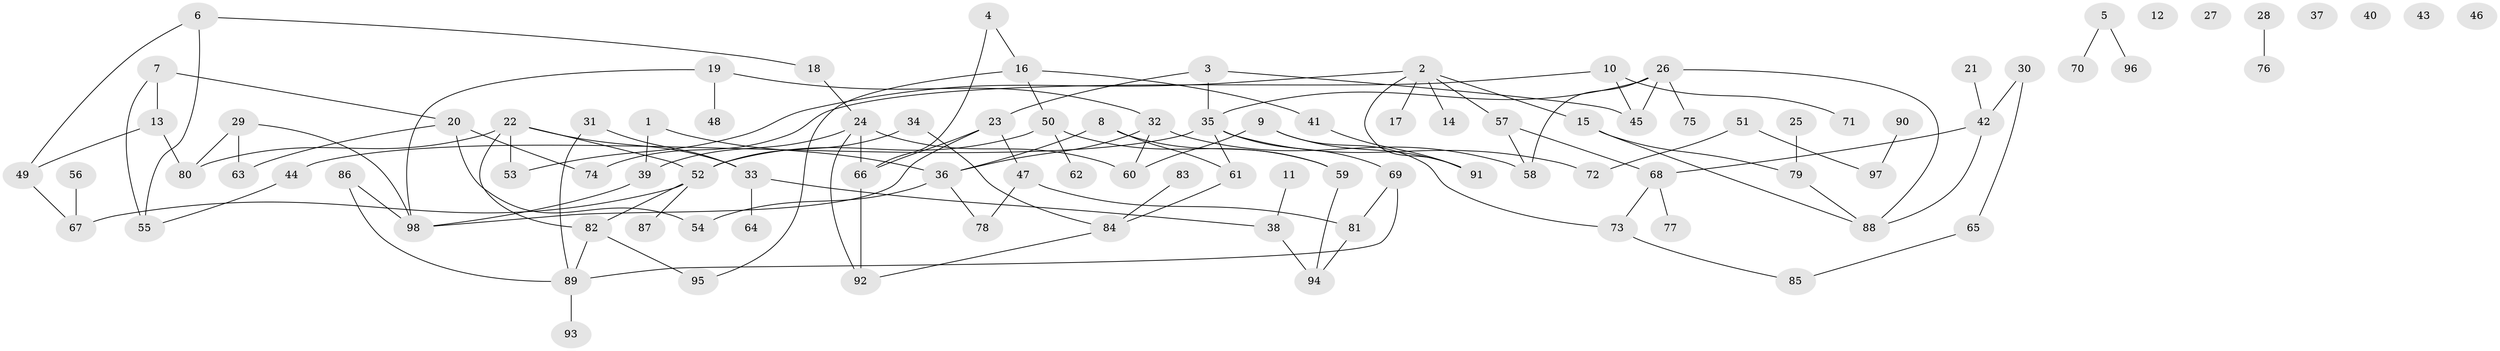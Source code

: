 // coarse degree distribution, {0: 0.20512820512820512, 1: 0.23076923076923078, 2: 0.15384615384615385, 3: 0.15384615384615385, 5: 0.1282051282051282, 6: 0.07692307692307693, 8: 0.02564102564102564, 4: 0.02564102564102564}
// Generated by graph-tools (version 1.1) at 2025/42/03/04/25 21:42:22]
// undirected, 98 vertices, 124 edges
graph export_dot {
graph [start="1"]
  node [color=gray90,style=filled];
  1;
  2;
  3;
  4;
  5;
  6;
  7;
  8;
  9;
  10;
  11;
  12;
  13;
  14;
  15;
  16;
  17;
  18;
  19;
  20;
  21;
  22;
  23;
  24;
  25;
  26;
  27;
  28;
  29;
  30;
  31;
  32;
  33;
  34;
  35;
  36;
  37;
  38;
  39;
  40;
  41;
  42;
  43;
  44;
  45;
  46;
  47;
  48;
  49;
  50;
  51;
  52;
  53;
  54;
  55;
  56;
  57;
  58;
  59;
  60;
  61;
  62;
  63;
  64;
  65;
  66;
  67;
  68;
  69;
  70;
  71;
  72;
  73;
  74;
  75;
  76;
  77;
  78;
  79;
  80;
  81;
  82;
  83;
  84;
  85;
  86;
  87;
  88;
  89;
  90;
  91;
  92;
  93;
  94;
  95;
  96;
  97;
  98;
  1 -- 36;
  1 -- 39;
  2 -- 14;
  2 -- 15;
  2 -- 17;
  2 -- 53;
  2 -- 57;
  2 -- 91;
  3 -- 23;
  3 -- 35;
  3 -- 45;
  4 -- 16;
  4 -- 66;
  5 -- 70;
  5 -- 96;
  6 -- 18;
  6 -- 49;
  6 -- 55;
  7 -- 13;
  7 -- 20;
  7 -- 55;
  8 -- 36;
  8 -- 59;
  8 -- 61;
  9 -- 60;
  9 -- 73;
  9 -- 91;
  10 -- 45;
  10 -- 71;
  10 -- 74;
  11 -- 38;
  13 -- 49;
  13 -- 80;
  15 -- 79;
  15 -- 88;
  16 -- 41;
  16 -- 50;
  16 -- 95;
  18 -- 24;
  19 -- 32;
  19 -- 48;
  19 -- 98;
  20 -- 54;
  20 -- 63;
  20 -- 74;
  21 -- 42;
  22 -- 33;
  22 -- 52;
  22 -- 53;
  22 -- 80;
  22 -- 82;
  23 -- 47;
  23 -- 66;
  23 -- 98;
  24 -- 39;
  24 -- 60;
  24 -- 66;
  24 -- 92;
  25 -- 79;
  26 -- 35;
  26 -- 45;
  26 -- 58;
  26 -- 75;
  26 -- 88;
  28 -- 76;
  29 -- 63;
  29 -- 80;
  29 -- 98;
  30 -- 42;
  30 -- 65;
  31 -- 33;
  31 -- 89;
  32 -- 36;
  32 -- 58;
  32 -- 60;
  33 -- 38;
  33 -- 64;
  34 -- 52;
  34 -- 84;
  35 -- 44;
  35 -- 61;
  35 -- 69;
  35 -- 72;
  36 -- 54;
  36 -- 78;
  38 -- 94;
  39 -- 98;
  41 -- 91;
  42 -- 68;
  42 -- 88;
  44 -- 55;
  47 -- 78;
  47 -- 81;
  49 -- 67;
  50 -- 52;
  50 -- 59;
  50 -- 62;
  51 -- 72;
  51 -- 97;
  52 -- 67;
  52 -- 82;
  52 -- 87;
  56 -- 67;
  57 -- 58;
  57 -- 68;
  59 -- 94;
  61 -- 84;
  65 -- 85;
  66 -- 92;
  68 -- 73;
  68 -- 77;
  69 -- 81;
  69 -- 89;
  73 -- 85;
  79 -- 88;
  81 -- 94;
  82 -- 89;
  82 -- 95;
  83 -- 84;
  84 -- 92;
  86 -- 89;
  86 -- 98;
  89 -- 93;
  90 -- 97;
}
